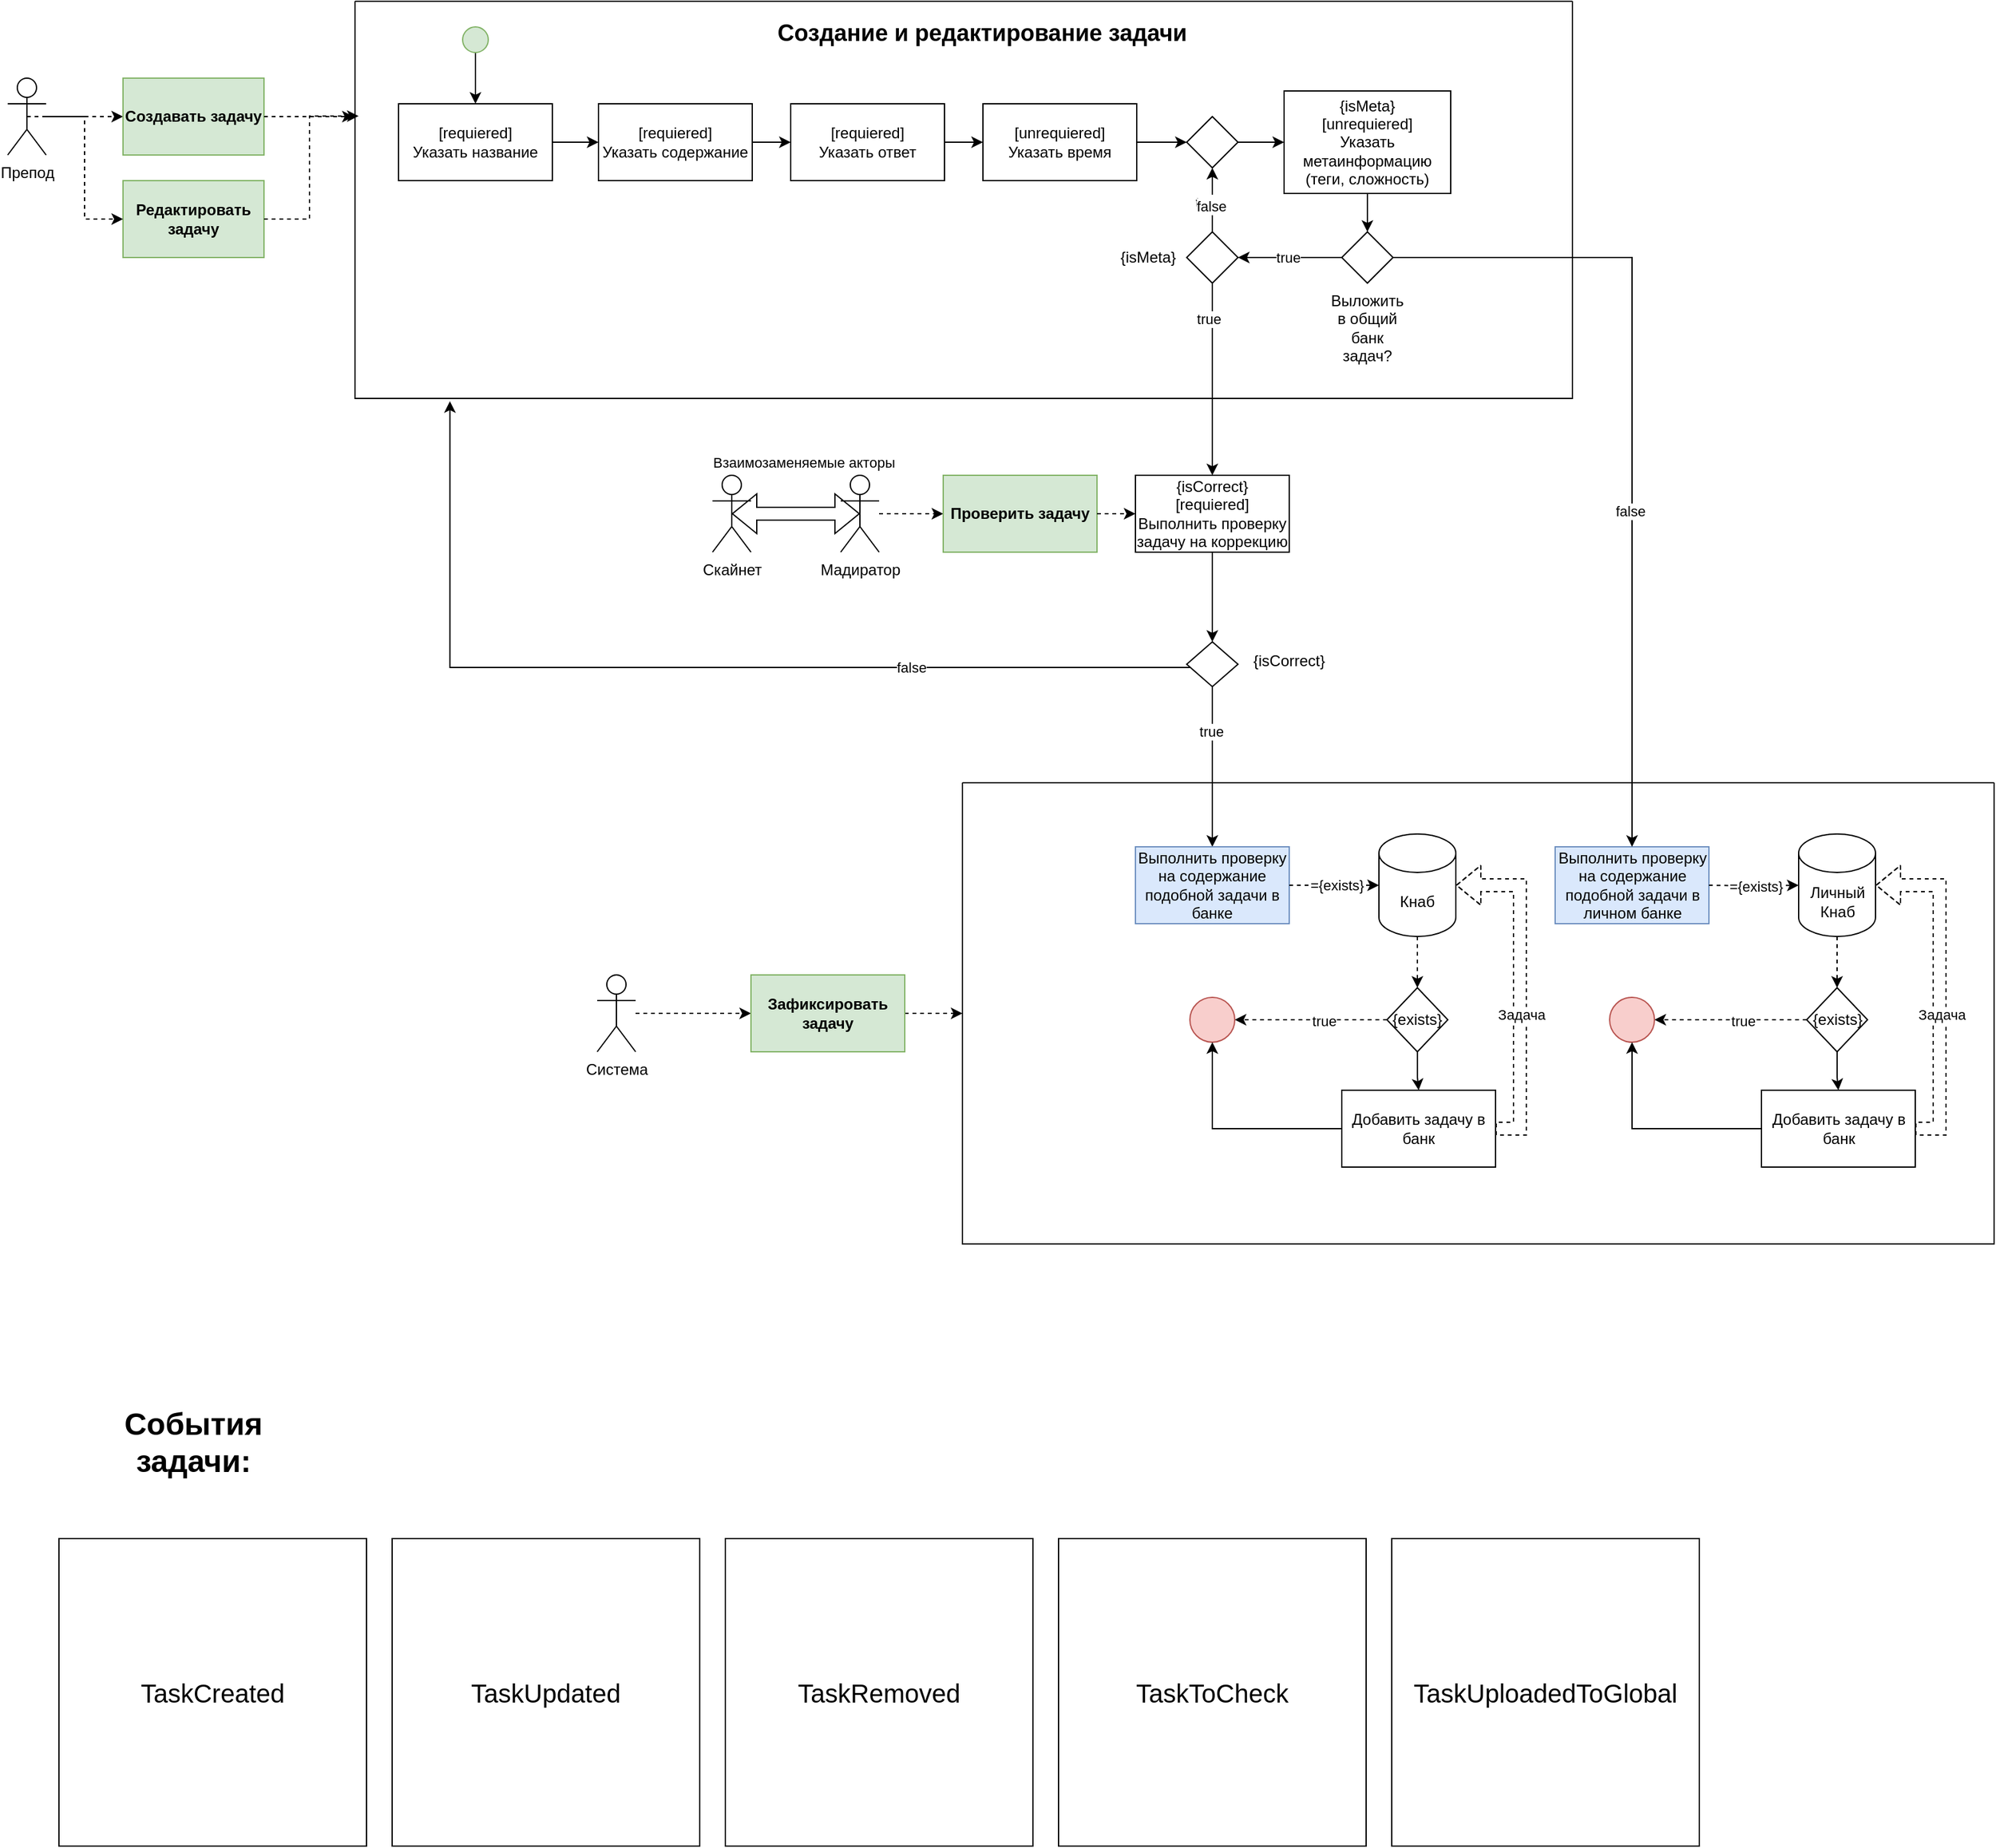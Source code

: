 <mxfile version="24.7.17">
  <diagram name="Страница — 1" id="dx9UHitfL7CGLRvb_oQa">
    <mxGraphModel dx="2607" dy="1424" grid="1" gridSize="10" guides="1" tooltips="1" connect="1" arrows="1" fold="1" page="1" pageScale="1" pageWidth="827" pageHeight="1169" math="0" shadow="0">
      <root>
        <mxCell id="0" />
        <mxCell id="1" parent="0" />
        <mxCell id="tVp4zjs1Q5-ZY6XvO2gA-8" style="edgeStyle=orthogonalEdgeStyle;rounded=0;orthogonalLoop=1;jettySize=auto;html=1;dashed=1;" edge="1" parent="1" source="tVp4zjs1Q5-ZY6XvO2gA-2" target="tVp4zjs1Q5-ZY6XvO2gA-7">
          <mxGeometry relative="1" as="geometry" />
        </mxCell>
        <mxCell id="tVp4zjs1Q5-ZY6XvO2gA-2" value="Препод" style="shape=umlActor;verticalLabelPosition=bottom;verticalAlign=top;html=1;outlineConnect=0;" vertex="1" parent="1">
          <mxGeometry x="20" y="130" width="30" height="60" as="geometry" />
        </mxCell>
        <mxCell id="tVp4zjs1Q5-ZY6XvO2gA-7" value="Создавать задачу" style="rounded=0;whiteSpace=wrap;html=1;fillColor=#d5e8d4;strokeColor=#82b366;fontStyle=1" vertex="1" parent="1">
          <mxGeometry x="110" y="130" width="110" height="60" as="geometry" />
        </mxCell>
        <mxCell id="tVp4zjs1Q5-ZY6XvO2gA-9" value="" style="swimlane;startSize=0;" vertex="1" parent="1">
          <mxGeometry x="291" y="70" width="950" height="310" as="geometry" />
        </mxCell>
        <mxCell id="tVp4zjs1Q5-ZY6XvO2gA-16" style="edgeStyle=orthogonalEdgeStyle;rounded=0;orthogonalLoop=1;jettySize=auto;html=1;entryX=0;entryY=0.5;entryDx=0;entryDy=0;" edge="1" parent="tVp4zjs1Q5-ZY6XvO2gA-9" source="tVp4zjs1Q5-ZY6XvO2gA-11" target="tVp4zjs1Q5-ZY6XvO2gA-15">
          <mxGeometry relative="1" as="geometry" />
        </mxCell>
        <mxCell id="tVp4zjs1Q5-ZY6XvO2gA-11" value="&lt;div&gt;[requiered]&lt;/div&gt;Указать название" style="rounded=0;whiteSpace=wrap;html=1;" vertex="1" parent="tVp4zjs1Q5-ZY6XvO2gA-9">
          <mxGeometry x="34" y="80" width="120" height="60" as="geometry" />
        </mxCell>
        <mxCell id="tVp4zjs1Q5-ZY6XvO2gA-13" style="edgeStyle=orthogonalEdgeStyle;rounded=0;orthogonalLoop=1;jettySize=auto;html=1;entryX=0.5;entryY=0;entryDx=0;entryDy=0;" edge="1" parent="tVp4zjs1Q5-ZY6XvO2gA-9" source="tVp4zjs1Q5-ZY6XvO2gA-12" target="tVp4zjs1Q5-ZY6XvO2gA-11">
          <mxGeometry relative="1" as="geometry" />
        </mxCell>
        <mxCell id="tVp4zjs1Q5-ZY6XvO2gA-12" value="" style="ellipse;whiteSpace=wrap;html=1;aspect=fixed;fillColor=#d5e8d4;strokeColor=#82b366;" vertex="1" parent="tVp4zjs1Q5-ZY6XvO2gA-9">
          <mxGeometry x="84" y="20" width="20" height="20" as="geometry" />
        </mxCell>
        <mxCell id="tVp4zjs1Q5-ZY6XvO2gA-18" style="edgeStyle=orthogonalEdgeStyle;rounded=0;orthogonalLoop=1;jettySize=auto;html=1;entryX=0;entryY=0.5;entryDx=0;entryDy=0;" edge="1" parent="tVp4zjs1Q5-ZY6XvO2gA-9" source="tVp4zjs1Q5-ZY6XvO2gA-15" target="tVp4zjs1Q5-ZY6XvO2gA-17">
          <mxGeometry relative="1" as="geometry" />
        </mxCell>
        <mxCell id="tVp4zjs1Q5-ZY6XvO2gA-15" value="&lt;div&gt;[requiered]&lt;/div&gt;Указать содержание" style="rounded=0;whiteSpace=wrap;html=1;" vertex="1" parent="tVp4zjs1Q5-ZY6XvO2gA-9">
          <mxGeometry x="190" y="80" width="120" height="60" as="geometry" />
        </mxCell>
        <mxCell id="tVp4zjs1Q5-ZY6XvO2gA-17" value="&lt;div&gt;[requiered]&lt;/div&gt;Указать ответ" style="rounded=0;whiteSpace=wrap;html=1;" vertex="1" parent="tVp4zjs1Q5-ZY6XvO2gA-9">
          <mxGeometry x="340" y="80" width="120" height="60" as="geometry" />
        </mxCell>
        <mxCell id="tVp4zjs1Q5-ZY6XvO2gA-27" style="edgeStyle=orthogonalEdgeStyle;rounded=0;orthogonalLoop=1;jettySize=auto;html=1;entryX=0.5;entryY=0;entryDx=0;entryDy=0;" edge="1" parent="tVp4zjs1Q5-ZY6XvO2gA-9" source="tVp4zjs1Q5-ZY6XvO2gA-22" target="tVp4zjs1Q5-ZY6XvO2gA-26">
          <mxGeometry relative="1" as="geometry" />
        </mxCell>
        <mxCell id="tVp4zjs1Q5-ZY6XvO2gA-22" value="&lt;div&gt;{isMeta}&lt;br&gt;[unrequiered]&lt;/div&gt;Указать метаинформацию (теги, сложность)" style="rounded=0;whiteSpace=wrap;html=1;" vertex="1" parent="tVp4zjs1Q5-ZY6XvO2gA-9">
          <mxGeometry x="725" y="70" width="130" height="80" as="geometry" />
        </mxCell>
        <mxCell id="tVp4zjs1Q5-ZY6XvO2gA-38" style="edgeStyle=orthogonalEdgeStyle;rounded=0;orthogonalLoop=1;jettySize=auto;html=1;entryX=0;entryY=0.5;entryDx=0;entryDy=0;" edge="1" parent="tVp4zjs1Q5-ZY6XvO2gA-9" source="tVp4zjs1Q5-ZY6XvO2gA-23" target="tVp4zjs1Q5-ZY6XvO2gA-31">
          <mxGeometry relative="1" as="geometry" />
        </mxCell>
        <mxCell id="tVp4zjs1Q5-ZY6XvO2gA-23" value="&lt;div&gt;[unrequiered]&lt;/div&gt;Указать время" style="rounded=0;whiteSpace=wrap;html=1;" vertex="1" parent="tVp4zjs1Q5-ZY6XvO2gA-9">
          <mxGeometry x="490" y="80" width="120" height="60" as="geometry" />
        </mxCell>
        <mxCell id="tVp4zjs1Q5-ZY6XvO2gA-24" value="" style="endArrow=classic;html=1;rounded=0;exitX=1;exitY=0.5;exitDx=0;exitDy=0;entryX=0;entryY=0.5;entryDx=0;entryDy=0;" edge="1" parent="tVp4zjs1Q5-ZY6XvO2gA-9" source="tVp4zjs1Q5-ZY6XvO2gA-17" target="tVp4zjs1Q5-ZY6XvO2gA-23">
          <mxGeometry width="50" height="50" relative="1" as="geometry">
            <mxPoint x="510" y="200" as="sourcePoint" />
            <mxPoint x="560" y="150" as="targetPoint" />
          </mxGeometry>
        </mxCell>
        <mxCell id="tVp4zjs1Q5-ZY6XvO2gA-34" style="edgeStyle=orthogonalEdgeStyle;rounded=0;orthogonalLoop=1;jettySize=auto;html=1;entryX=1;entryY=0.5;entryDx=0;entryDy=0;" edge="1" parent="tVp4zjs1Q5-ZY6XvO2gA-9" source="tVp4zjs1Q5-ZY6XvO2gA-26" target="tVp4zjs1Q5-ZY6XvO2gA-29">
          <mxGeometry relative="1" as="geometry" />
        </mxCell>
        <mxCell id="tVp4zjs1Q5-ZY6XvO2gA-37" value="true" style="edgeLabel;html=1;align=center;verticalAlign=middle;resizable=0;points=[];" vertex="1" connectable="0" parent="tVp4zjs1Q5-ZY6XvO2gA-34">
          <mxGeometry x="0.037" relative="1" as="geometry">
            <mxPoint as="offset" />
          </mxGeometry>
        </mxCell>
        <mxCell id="tVp4zjs1Q5-ZY6XvO2gA-26" value="" style="rhombus;whiteSpace=wrap;html=1;" vertex="1" parent="tVp4zjs1Q5-ZY6XvO2gA-9">
          <mxGeometry x="770" y="180" width="40" height="40" as="geometry" />
        </mxCell>
        <mxCell id="tVp4zjs1Q5-ZY6XvO2gA-28" value="Выложить в общий банк задач?" style="text;html=1;align=center;verticalAlign=middle;whiteSpace=wrap;rounded=0;" vertex="1" parent="tVp4zjs1Q5-ZY6XvO2gA-9">
          <mxGeometry x="760" y="240" width="60" height="30" as="geometry" />
        </mxCell>
        <mxCell id="tVp4zjs1Q5-ZY6XvO2gA-33" style="edgeStyle=orthogonalEdgeStyle;rounded=0;orthogonalLoop=1;jettySize=auto;html=1;entryX=0.5;entryY=1;entryDx=0;entryDy=0;" edge="1" parent="tVp4zjs1Q5-ZY6XvO2gA-9" source="tVp4zjs1Q5-ZY6XvO2gA-29" target="tVp4zjs1Q5-ZY6XvO2gA-31">
          <mxGeometry relative="1" as="geometry" />
        </mxCell>
        <mxCell id="tVp4zjs1Q5-ZY6XvO2gA-35" value="true" style="edgeLabel;html=1;align=center;verticalAlign=middle;resizable=0;points=[];" vertex="1" connectable="0" parent="tVp4zjs1Q5-ZY6XvO2gA-33">
          <mxGeometry x="-0.067" y="4" relative="1" as="geometry">
            <mxPoint as="offset" />
          </mxGeometry>
        </mxCell>
        <mxCell id="tVp4zjs1Q5-ZY6XvO2gA-36" value="false" style="edgeLabel;html=1;align=center;verticalAlign=middle;resizable=0;points=[];" vertex="1" connectable="0" parent="tVp4zjs1Q5-ZY6XvO2gA-33">
          <mxGeometry x="-0.2" y="1" relative="1" as="geometry">
            <mxPoint as="offset" />
          </mxGeometry>
        </mxCell>
        <mxCell id="tVp4zjs1Q5-ZY6XvO2gA-29" value="" style="rhombus;whiteSpace=wrap;html=1;" vertex="1" parent="tVp4zjs1Q5-ZY6XvO2gA-9">
          <mxGeometry x="649" y="180" width="40" height="40" as="geometry" />
        </mxCell>
        <mxCell id="tVp4zjs1Q5-ZY6XvO2gA-30" value="{isMeta}" style="text;html=1;align=center;verticalAlign=middle;whiteSpace=wrap;rounded=0;" vertex="1" parent="tVp4zjs1Q5-ZY6XvO2gA-9">
          <mxGeometry x="589" y="185" width="60" height="30" as="geometry" />
        </mxCell>
        <mxCell id="tVp4zjs1Q5-ZY6XvO2gA-39" style="edgeStyle=orthogonalEdgeStyle;rounded=0;orthogonalLoop=1;jettySize=auto;html=1;entryX=0;entryY=0.5;entryDx=0;entryDy=0;" edge="1" parent="tVp4zjs1Q5-ZY6XvO2gA-9" source="tVp4zjs1Q5-ZY6XvO2gA-31" target="tVp4zjs1Q5-ZY6XvO2gA-22">
          <mxGeometry relative="1" as="geometry" />
        </mxCell>
        <mxCell id="tVp4zjs1Q5-ZY6XvO2gA-31" value="" style="rhombus;whiteSpace=wrap;html=1;" vertex="1" parent="tVp4zjs1Q5-ZY6XvO2gA-9">
          <mxGeometry x="649" y="90" width="40" height="40" as="geometry" />
        </mxCell>
        <mxCell id="tVp4zjs1Q5-ZY6XvO2gA-72" value="Создание и редактирование задачи" style="text;html=1;align=center;verticalAlign=middle;whiteSpace=wrap;rounded=0;fontStyle=1;fontSize=18;" vertex="1" parent="tVp4zjs1Q5-ZY6XvO2gA-9">
          <mxGeometry x="279" y="10" width="421" height="30" as="geometry" />
        </mxCell>
        <mxCell id="tVp4zjs1Q5-ZY6XvO2gA-10" style="edgeStyle=orthogonalEdgeStyle;rounded=0;orthogonalLoop=1;jettySize=auto;html=1;dashed=1;" edge="1" parent="1" source="tVp4zjs1Q5-ZY6XvO2gA-7">
          <mxGeometry relative="1" as="geometry">
            <mxPoint x="290" y="160" as="targetPoint" />
          </mxGeometry>
        </mxCell>
        <mxCell id="tVp4zjs1Q5-ZY6XvO2gA-48" style="edgeStyle=orthogonalEdgeStyle;rounded=0;orthogonalLoop=1;jettySize=auto;html=1;dashed=1;" edge="1" parent="1" source="tVp4zjs1Q5-ZY6XvO2gA-41" target="tVp4zjs1Q5-ZY6XvO2gA-47">
          <mxGeometry relative="1" as="geometry" />
        </mxCell>
        <mxCell id="tVp4zjs1Q5-ZY6XvO2gA-41" value="Мадиратор" style="shape=umlActor;verticalLabelPosition=bottom;verticalAlign=top;html=1;outlineConnect=0;" vertex="1" parent="1">
          <mxGeometry x="670" y="440" width="30" height="60" as="geometry" />
        </mxCell>
        <mxCell id="tVp4zjs1Q5-ZY6XvO2gA-47" value="Проверить задачу" style="rounded=0;whiteSpace=wrap;html=1;fillColor=#d5e8d4;strokeColor=#82b366;fontStyle=1" vertex="1" parent="1">
          <mxGeometry x="750" y="440" width="120" height="60" as="geometry" />
        </mxCell>
        <mxCell id="tVp4zjs1Q5-ZY6XvO2gA-66" style="edgeStyle=orthogonalEdgeStyle;rounded=0;orthogonalLoop=1;jettySize=auto;html=1;entryX=0.5;entryY=0;entryDx=0;entryDy=0;" edge="1" parent="1" source="tVp4zjs1Q5-ZY6XvO2gA-49" target="tVp4zjs1Q5-ZY6XvO2gA-64">
          <mxGeometry relative="1" as="geometry" />
        </mxCell>
        <mxCell id="tVp4zjs1Q5-ZY6XvO2gA-49" value="{isCorrect}&lt;div&gt;[requiered]&lt;/div&gt;&lt;div&gt;Выполнить проверку задачу на коррекцию&lt;/div&gt;" style="rounded=0;whiteSpace=wrap;html=1;" vertex="1" parent="1">
          <mxGeometry x="900" y="440" width="120" height="60" as="geometry" />
        </mxCell>
        <mxCell id="tVp4zjs1Q5-ZY6XvO2gA-50" value="&lt;div&gt;Скайнет&lt;/div&gt;" style="shape=umlActor;verticalLabelPosition=bottom;verticalAlign=top;html=1;outlineConnect=0;" vertex="1" parent="1">
          <mxGeometry x="570" y="440" width="30" height="60" as="geometry" />
        </mxCell>
        <mxCell id="tVp4zjs1Q5-ZY6XvO2gA-57" value="" style="shape=flexArrow;endArrow=classic;startArrow=classic;html=1;rounded=0;exitX=0.5;exitY=0.5;exitDx=0;exitDy=0;exitPerimeter=0;entryX=0.5;entryY=0.5;entryDx=0;entryDy=0;entryPerimeter=0;" edge="1" parent="1" source="tVp4zjs1Q5-ZY6XvO2gA-50" target="tVp4zjs1Q5-ZY6XvO2gA-41">
          <mxGeometry width="100" height="100" relative="1" as="geometry">
            <mxPoint x="710" y="660" as="sourcePoint" />
            <mxPoint x="810" y="560" as="targetPoint" />
          </mxGeometry>
        </mxCell>
        <mxCell id="tVp4zjs1Q5-ZY6XvO2gA-58" value="Взаимозаменяемые акторы" style="edgeLabel;html=1;align=center;verticalAlign=middle;resizable=0;points=[];" vertex="1" connectable="0" parent="tVp4zjs1Q5-ZY6XvO2gA-57">
          <mxGeometry x="0.094" y="-6" relative="1" as="geometry">
            <mxPoint x="1" y="-46" as="offset" />
          </mxGeometry>
        </mxCell>
        <mxCell id="tVp4zjs1Q5-ZY6XvO2gA-59" style="edgeStyle=orthogonalEdgeStyle;rounded=0;orthogonalLoop=1;jettySize=auto;html=1;exitX=0.5;exitY=1;exitDx=0;exitDy=0;entryX=0.5;entryY=0;entryDx=0;entryDy=0;" edge="1" parent="1" source="tVp4zjs1Q5-ZY6XvO2gA-29" target="tVp4zjs1Q5-ZY6XvO2gA-49">
          <mxGeometry relative="1" as="geometry" />
        </mxCell>
        <mxCell id="tVp4zjs1Q5-ZY6XvO2gA-63" value="true" style="edgeLabel;html=1;align=center;verticalAlign=middle;resizable=0;points=[];" vertex="1" connectable="0" parent="tVp4zjs1Q5-ZY6XvO2gA-59">
          <mxGeometry x="-0.629" y="-3" relative="1" as="geometry">
            <mxPoint as="offset" />
          </mxGeometry>
        </mxCell>
        <mxCell id="tVp4zjs1Q5-ZY6XvO2gA-62" value="" style="endArrow=classic;html=1;rounded=0;exitX=1;exitY=0.5;exitDx=0;exitDy=0;dashed=1;" edge="1" parent="1" source="tVp4zjs1Q5-ZY6XvO2gA-47" target="tVp4zjs1Q5-ZY6XvO2gA-49">
          <mxGeometry width="50" height="50" relative="1" as="geometry">
            <mxPoint x="940" y="600" as="sourcePoint" />
            <mxPoint x="990" y="550" as="targetPoint" />
          </mxGeometry>
        </mxCell>
        <mxCell id="tVp4zjs1Q5-ZY6XvO2gA-88" style="edgeStyle=orthogonalEdgeStyle;rounded=0;orthogonalLoop=1;jettySize=auto;html=1;entryX=0.5;entryY=0;entryDx=0;entryDy=0;" edge="1" parent="1" source="tVp4zjs1Q5-ZY6XvO2gA-64" target="tVp4zjs1Q5-ZY6XvO2gA-86">
          <mxGeometry relative="1" as="geometry" />
        </mxCell>
        <mxCell id="tVp4zjs1Q5-ZY6XvO2gA-90" value="true" style="edgeLabel;html=1;align=center;verticalAlign=middle;resizable=0;points=[];" vertex="1" connectable="0" parent="tVp4zjs1Q5-ZY6XvO2gA-88">
          <mxGeometry x="-0.442" y="-1" relative="1" as="geometry">
            <mxPoint as="offset" />
          </mxGeometry>
        </mxCell>
        <mxCell id="tVp4zjs1Q5-ZY6XvO2gA-64" value="" style="rhombus;whiteSpace=wrap;html=1;" vertex="1" parent="1">
          <mxGeometry x="940" y="570" width="40" height="35" as="geometry" />
        </mxCell>
        <mxCell id="tVp4zjs1Q5-ZY6XvO2gA-65" value="{isCorrect}" style="text;html=1;align=center;verticalAlign=middle;whiteSpace=wrap;rounded=0;" vertex="1" parent="1">
          <mxGeometry x="990" y="570" width="60" height="30" as="geometry" />
        </mxCell>
        <mxCell id="tVp4zjs1Q5-ZY6XvO2gA-84" style="edgeStyle=orthogonalEdgeStyle;rounded=0;orthogonalLoop=1;jettySize=auto;html=1;entryX=0;entryY=0.5;entryDx=0;entryDy=0;dashed=1;" edge="1" parent="1" source="tVp4zjs1Q5-ZY6XvO2gA-67" target="tVp4zjs1Q5-ZY6XvO2gA-79">
          <mxGeometry relative="1" as="geometry" />
        </mxCell>
        <mxCell id="tVp4zjs1Q5-ZY6XvO2gA-67" value="Система" style="shape=umlActor;verticalLabelPosition=bottom;verticalAlign=top;html=1;outlineConnect=0;" vertex="1" parent="1">
          <mxGeometry x="480" y="830" width="30" height="60" as="geometry" />
        </mxCell>
        <mxCell id="tVp4zjs1Q5-ZY6XvO2gA-70" style="edgeStyle=orthogonalEdgeStyle;rounded=0;orthogonalLoop=1;jettySize=auto;html=1;entryX=0.078;entryY=1.007;entryDx=0;entryDy=0;entryPerimeter=0;" edge="1" parent="1" source="tVp4zjs1Q5-ZY6XvO2gA-64" target="tVp4zjs1Q5-ZY6XvO2gA-9">
          <mxGeometry relative="1" as="geometry">
            <Array as="points">
              <mxPoint x="365" y="590" />
            </Array>
          </mxGeometry>
        </mxCell>
        <mxCell id="tVp4zjs1Q5-ZY6XvO2gA-71" value="false" style="edgeLabel;html=1;align=center;verticalAlign=middle;resizable=0;points=[];" vertex="1" connectable="0" parent="tVp4zjs1Q5-ZY6XvO2gA-70">
          <mxGeometry x="-0.444" relative="1" as="geometry">
            <mxPoint as="offset" />
          </mxGeometry>
        </mxCell>
        <mxCell id="tVp4zjs1Q5-ZY6XvO2gA-73" value="Редактировать задачу" style="rounded=0;whiteSpace=wrap;html=1;fillColor=#d5e8d4;strokeColor=#82b366;fontStyle=1" vertex="1" parent="1">
          <mxGeometry x="110" y="210" width="110" height="60" as="geometry" />
        </mxCell>
        <mxCell id="tVp4zjs1Q5-ZY6XvO2gA-74" style="edgeStyle=orthogonalEdgeStyle;rounded=0;orthogonalLoop=1;jettySize=auto;html=1;dashed=1;exitX=0.5;exitY=0.5;exitDx=0;exitDy=0;exitPerimeter=0;entryX=0;entryY=0.5;entryDx=0;entryDy=0;" edge="1" parent="1" source="tVp4zjs1Q5-ZY6XvO2gA-2" target="tVp4zjs1Q5-ZY6XvO2gA-73">
          <mxGeometry relative="1" as="geometry">
            <mxPoint x="60" y="170" as="sourcePoint" />
            <mxPoint x="120" y="170" as="targetPoint" />
          </mxGeometry>
        </mxCell>
        <mxCell id="tVp4zjs1Q5-ZY6XvO2gA-75" style="edgeStyle=orthogonalEdgeStyle;rounded=0;orthogonalLoop=1;jettySize=auto;html=1;dashed=1;exitX=1;exitY=0.5;exitDx=0;exitDy=0;entryX=0.003;entryY=0.289;entryDx=0;entryDy=0;entryPerimeter=0;" edge="1" parent="1" source="tVp4zjs1Q5-ZY6XvO2gA-73" target="tVp4zjs1Q5-ZY6XvO2gA-9">
          <mxGeometry relative="1" as="geometry">
            <mxPoint x="70" y="180" as="sourcePoint" />
            <mxPoint x="130" y="180" as="targetPoint" />
          </mxGeometry>
        </mxCell>
        <mxCell id="tVp4zjs1Q5-ZY6XvO2gA-78" value="" style="swimlane;startSize=0;" vertex="1" parent="1">
          <mxGeometry x="765" y="680" width="805" height="360" as="geometry" />
        </mxCell>
        <mxCell id="tVp4zjs1Q5-ZY6XvO2gA-86" value="Выполнить проверку на содержание подобной задачи в банке" style="rounded=0;whiteSpace=wrap;html=1;fillColor=#dae8fc;strokeColor=#6c8ebf;" vertex="1" parent="tVp4zjs1Q5-ZY6XvO2gA-78">
          <mxGeometry x="135" y="50" width="120" height="60" as="geometry" />
        </mxCell>
        <mxCell id="tVp4zjs1Q5-ZY6XvO2gA-105" style="edgeStyle=orthogonalEdgeStyle;rounded=0;orthogonalLoop=1;jettySize=auto;html=1;entryX=0.5;entryY=0;entryDx=0;entryDy=0;dashed=1;" edge="1" parent="tVp4zjs1Q5-ZY6XvO2gA-78" source="tVp4zjs1Q5-ZY6XvO2gA-89" target="tVp4zjs1Q5-ZY6XvO2gA-104">
          <mxGeometry relative="1" as="geometry" />
        </mxCell>
        <mxCell id="tVp4zjs1Q5-ZY6XvO2gA-89" value="Кнаб" style="shape=cylinder3;whiteSpace=wrap;html=1;boundedLbl=1;backgroundOutline=1;size=15;" vertex="1" parent="tVp4zjs1Q5-ZY6XvO2gA-78">
          <mxGeometry x="325" y="40" width="60" height="80" as="geometry" />
        </mxCell>
        <mxCell id="tVp4zjs1Q5-ZY6XvO2gA-92" style="edgeStyle=orthogonalEdgeStyle;rounded=0;orthogonalLoop=1;jettySize=auto;html=1;entryX=0;entryY=0.5;entryDx=0;entryDy=0;entryPerimeter=0;dashed=1;" edge="1" parent="tVp4zjs1Q5-ZY6XvO2gA-78" source="tVp4zjs1Q5-ZY6XvO2gA-86" target="tVp4zjs1Q5-ZY6XvO2gA-89">
          <mxGeometry relative="1" as="geometry" />
        </mxCell>
        <mxCell id="tVp4zjs1Q5-ZY6XvO2gA-93" value="={exists}" style="edgeLabel;html=1;align=center;verticalAlign=middle;resizable=0;points=[];" vertex="1" connectable="0" parent="tVp4zjs1Q5-ZY6XvO2gA-92">
          <mxGeometry x="-0.271" y="1" relative="1" as="geometry">
            <mxPoint x="11" y="1" as="offset" />
          </mxGeometry>
        </mxCell>
        <mxCell id="tVp4zjs1Q5-ZY6XvO2gA-108" style="edgeStyle=orthogonalEdgeStyle;rounded=0;orthogonalLoop=1;jettySize=auto;html=1;entryX=1;entryY=0.5;entryDx=0;entryDy=0;dashed=1;" edge="1" parent="tVp4zjs1Q5-ZY6XvO2gA-78" source="tVp4zjs1Q5-ZY6XvO2gA-104" target="tVp4zjs1Q5-ZY6XvO2gA-106">
          <mxGeometry relative="1" as="geometry" />
        </mxCell>
        <mxCell id="tVp4zjs1Q5-ZY6XvO2gA-109" value="true" style="edgeLabel;html=1;align=center;verticalAlign=middle;resizable=0;points=[];" vertex="1" connectable="0" parent="tVp4zjs1Q5-ZY6XvO2gA-108">
          <mxGeometry x="-0.156" y="1" relative="1" as="geometry">
            <mxPoint as="offset" />
          </mxGeometry>
        </mxCell>
        <mxCell id="tVp4zjs1Q5-ZY6XvO2gA-111" style="edgeStyle=orthogonalEdgeStyle;rounded=0;orthogonalLoop=1;jettySize=auto;html=1;entryX=0.5;entryY=0;entryDx=0;entryDy=0;" edge="1" parent="tVp4zjs1Q5-ZY6XvO2gA-78" source="tVp4zjs1Q5-ZY6XvO2gA-104" target="tVp4zjs1Q5-ZY6XvO2gA-110">
          <mxGeometry relative="1" as="geometry" />
        </mxCell>
        <mxCell id="tVp4zjs1Q5-ZY6XvO2gA-104" value="{exists}" style="rhombus;whiteSpace=wrap;html=1;" vertex="1" parent="tVp4zjs1Q5-ZY6XvO2gA-78">
          <mxGeometry x="331.25" y="160" width="47.5" height="50" as="geometry" />
        </mxCell>
        <mxCell id="tVp4zjs1Q5-ZY6XvO2gA-106" value="" style="ellipse;whiteSpace=wrap;html=1;aspect=fixed;fillColor=#f8cecc;strokeColor=#b85450;" vertex="1" parent="tVp4zjs1Q5-ZY6XvO2gA-78">
          <mxGeometry x="177.5" y="167.5" width="35" height="35" as="geometry" />
        </mxCell>
        <mxCell id="tVp4zjs1Q5-ZY6XvO2gA-112" style="edgeStyle=orthogonalEdgeStyle;rounded=0;orthogonalLoop=1;jettySize=auto;html=1;entryX=0.5;entryY=1;entryDx=0;entryDy=0;" edge="1" parent="tVp4zjs1Q5-ZY6XvO2gA-78" source="tVp4zjs1Q5-ZY6XvO2gA-110" target="tVp4zjs1Q5-ZY6XvO2gA-106">
          <mxGeometry relative="1" as="geometry" />
        </mxCell>
        <mxCell id="tVp4zjs1Q5-ZY6XvO2gA-110" value="Добавить задачу в банк" style="rounded=0;whiteSpace=wrap;html=1;" vertex="1" parent="tVp4zjs1Q5-ZY6XvO2gA-78">
          <mxGeometry x="296" y="240" width="120" height="60" as="geometry" />
        </mxCell>
        <mxCell id="tVp4zjs1Q5-ZY6XvO2gA-113" style="edgeStyle=orthogonalEdgeStyle;rounded=0;orthogonalLoop=1;jettySize=auto;html=1;entryX=1;entryY=0.5;entryDx=0;entryDy=0;entryPerimeter=0;dashed=1;shape=flexArrow;" edge="1" parent="tVp4zjs1Q5-ZY6XvO2gA-78" source="tVp4zjs1Q5-ZY6XvO2gA-110" target="tVp4zjs1Q5-ZY6XvO2gA-89">
          <mxGeometry relative="1" as="geometry">
            <Array as="points">
              <mxPoint x="435" y="270" />
              <mxPoint x="435" y="80" />
            </Array>
          </mxGeometry>
        </mxCell>
        <mxCell id="tVp4zjs1Q5-ZY6XvO2gA-114" value="Задача" style="edgeLabel;html=1;align=center;verticalAlign=middle;resizable=0;points=[];" vertex="1" connectable="0" parent="tVp4zjs1Q5-ZY6XvO2gA-113">
          <mxGeometry x="-0.164" y="-1" relative="1" as="geometry">
            <mxPoint as="offset" />
          </mxGeometry>
        </mxCell>
        <mxCell id="tVp4zjs1Q5-ZY6XvO2gA-115" value="Выполнить проверку на содержание подобной задачи в личном банке" style="rounded=0;whiteSpace=wrap;html=1;fillColor=#dae8fc;strokeColor=#6c8ebf;" vertex="1" parent="tVp4zjs1Q5-ZY6XvO2gA-78">
          <mxGeometry x="462.5" y="50" width="120" height="60" as="geometry" />
        </mxCell>
        <mxCell id="tVp4zjs1Q5-ZY6XvO2gA-116" style="edgeStyle=orthogonalEdgeStyle;rounded=0;orthogonalLoop=1;jettySize=auto;html=1;entryX=0.5;entryY=0;entryDx=0;entryDy=0;dashed=1;" edge="1" parent="tVp4zjs1Q5-ZY6XvO2gA-78" source="tVp4zjs1Q5-ZY6XvO2gA-117" target="tVp4zjs1Q5-ZY6XvO2gA-123">
          <mxGeometry relative="1" as="geometry" />
        </mxCell>
        <mxCell id="tVp4zjs1Q5-ZY6XvO2gA-117" value="Личный Кнаб" style="shape=cylinder3;whiteSpace=wrap;html=1;boundedLbl=1;backgroundOutline=1;size=15;" vertex="1" parent="tVp4zjs1Q5-ZY6XvO2gA-78">
          <mxGeometry x="652.5" y="40" width="60" height="80" as="geometry" />
        </mxCell>
        <mxCell id="tVp4zjs1Q5-ZY6XvO2gA-118" style="edgeStyle=orthogonalEdgeStyle;rounded=0;orthogonalLoop=1;jettySize=auto;html=1;entryX=0;entryY=0.5;entryDx=0;entryDy=0;entryPerimeter=0;dashed=1;" edge="1" parent="tVp4zjs1Q5-ZY6XvO2gA-78" target="tVp4zjs1Q5-ZY6XvO2gA-117">
          <mxGeometry relative="1" as="geometry">
            <mxPoint x="582.5" y="80" as="sourcePoint" />
          </mxGeometry>
        </mxCell>
        <mxCell id="tVp4zjs1Q5-ZY6XvO2gA-119" value="={exists}" style="edgeLabel;html=1;align=center;verticalAlign=middle;resizable=0;points=[];" vertex="1" connectable="0" parent="tVp4zjs1Q5-ZY6XvO2gA-118">
          <mxGeometry x="-0.271" y="1" relative="1" as="geometry">
            <mxPoint x="11" y="1" as="offset" />
          </mxGeometry>
        </mxCell>
        <mxCell id="tVp4zjs1Q5-ZY6XvO2gA-120" style="edgeStyle=orthogonalEdgeStyle;rounded=0;orthogonalLoop=1;jettySize=auto;html=1;entryX=1;entryY=0.5;entryDx=0;entryDy=0;dashed=1;" edge="1" parent="tVp4zjs1Q5-ZY6XvO2gA-78" source="tVp4zjs1Q5-ZY6XvO2gA-123" target="tVp4zjs1Q5-ZY6XvO2gA-124">
          <mxGeometry relative="1" as="geometry" />
        </mxCell>
        <mxCell id="tVp4zjs1Q5-ZY6XvO2gA-121" value="true" style="edgeLabel;html=1;align=center;verticalAlign=middle;resizable=0;points=[];" vertex="1" connectable="0" parent="tVp4zjs1Q5-ZY6XvO2gA-120">
          <mxGeometry x="-0.156" y="1" relative="1" as="geometry">
            <mxPoint as="offset" />
          </mxGeometry>
        </mxCell>
        <mxCell id="tVp4zjs1Q5-ZY6XvO2gA-122" style="edgeStyle=orthogonalEdgeStyle;rounded=0;orthogonalLoop=1;jettySize=auto;html=1;entryX=0.5;entryY=0;entryDx=0;entryDy=0;" edge="1" parent="tVp4zjs1Q5-ZY6XvO2gA-78" source="tVp4zjs1Q5-ZY6XvO2gA-123" target="tVp4zjs1Q5-ZY6XvO2gA-126">
          <mxGeometry relative="1" as="geometry" />
        </mxCell>
        <mxCell id="tVp4zjs1Q5-ZY6XvO2gA-123" value="{exists}" style="rhombus;whiteSpace=wrap;html=1;" vertex="1" parent="tVp4zjs1Q5-ZY6XvO2gA-78">
          <mxGeometry x="658.75" y="160" width="47.5" height="50" as="geometry" />
        </mxCell>
        <mxCell id="tVp4zjs1Q5-ZY6XvO2gA-124" value="" style="ellipse;whiteSpace=wrap;html=1;aspect=fixed;fillColor=#f8cecc;strokeColor=#b85450;" vertex="1" parent="tVp4zjs1Q5-ZY6XvO2gA-78">
          <mxGeometry x="505" y="167.5" width="35" height="35" as="geometry" />
        </mxCell>
        <mxCell id="tVp4zjs1Q5-ZY6XvO2gA-125" style="edgeStyle=orthogonalEdgeStyle;rounded=0;orthogonalLoop=1;jettySize=auto;html=1;entryX=0.5;entryY=1;entryDx=0;entryDy=0;" edge="1" parent="tVp4zjs1Q5-ZY6XvO2gA-78" source="tVp4zjs1Q5-ZY6XvO2gA-126" target="tVp4zjs1Q5-ZY6XvO2gA-124">
          <mxGeometry relative="1" as="geometry" />
        </mxCell>
        <mxCell id="tVp4zjs1Q5-ZY6XvO2gA-126" value="Добавить задачу в банк" style="rounded=0;whiteSpace=wrap;html=1;" vertex="1" parent="tVp4zjs1Q5-ZY6XvO2gA-78">
          <mxGeometry x="623.5" y="240" width="120" height="60" as="geometry" />
        </mxCell>
        <mxCell id="tVp4zjs1Q5-ZY6XvO2gA-127" style="edgeStyle=orthogonalEdgeStyle;rounded=0;orthogonalLoop=1;jettySize=auto;html=1;entryX=1;entryY=0.5;entryDx=0;entryDy=0;entryPerimeter=0;dashed=1;shape=flexArrow;" edge="1" parent="tVp4zjs1Q5-ZY6XvO2gA-78" source="tVp4zjs1Q5-ZY6XvO2gA-126" target="tVp4zjs1Q5-ZY6XvO2gA-117">
          <mxGeometry relative="1" as="geometry">
            <Array as="points">
              <mxPoint x="762.5" y="270" />
              <mxPoint x="762.5" y="80" />
            </Array>
          </mxGeometry>
        </mxCell>
        <mxCell id="tVp4zjs1Q5-ZY6XvO2gA-128" value="Задача" style="edgeLabel;html=1;align=center;verticalAlign=middle;resizable=0;points=[];" vertex="1" connectable="0" parent="tVp4zjs1Q5-ZY6XvO2gA-127">
          <mxGeometry x="-0.164" y="-1" relative="1" as="geometry">
            <mxPoint as="offset" />
          </mxGeometry>
        </mxCell>
        <mxCell id="tVp4zjs1Q5-ZY6XvO2gA-85" style="edgeStyle=orthogonalEdgeStyle;rounded=0;orthogonalLoop=1;jettySize=auto;html=1;entryX=0;entryY=0.5;entryDx=0;entryDy=0;dashed=1;" edge="1" parent="1" source="tVp4zjs1Q5-ZY6XvO2gA-79" target="tVp4zjs1Q5-ZY6XvO2gA-78">
          <mxGeometry relative="1" as="geometry" />
        </mxCell>
        <mxCell id="tVp4zjs1Q5-ZY6XvO2gA-79" value="Зафиксировать задачу" style="rounded=0;whiteSpace=wrap;html=1;fillColor=#d5e8d4;strokeColor=#82b366;fontStyle=1" vertex="1" parent="1">
          <mxGeometry x="600" y="830" width="120" height="60" as="geometry" />
        </mxCell>
        <mxCell id="tVp4zjs1Q5-ZY6XvO2gA-129" style="edgeStyle=orthogonalEdgeStyle;rounded=0;orthogonalLoop=1;jettySize=auto;html=1;entryX=0.5;entryY=0;entryDx=0;entryDy=0;" edge="1" parent="1" source="tVp4zjs1Q5-ZY6XvO2gA-26" target="tVp4zjs1Q5-ZY6XvO2gA-115">
          <mxGeometry relative="1" as="geometry" />
        </mxCell>
        <mxCell id="tVp4zjs1Q5-ZY6XvO2gA-130" value="false" style="edgeLabel;html=1;align=center;verticalAlign=middle;resizable=0;points=[];" vertex="1" connectable="0" parent="tVp4zjs1Q5-ZY6XvO2gA-129">
          <mxGeometry x="0.189" y="-2" relative="1" as="geometry">
            <mxPoint as="offset" />
          </mxGeometry>
        </mxCell>
        <mxCell id="tVp4zjs1Q5-ZY6XvO2gA-131" value="&lt;font style=&quot;font-size: 20px;&quot;&gt;TaskCreated&lt;br&gt;&lt;/font&gt;" style="whiteSpace=wrap;html=1;aspect=fixed;" vertex="1" parent="1">
          <mxGeometry x="60" y="1270" width="240" height="240" as="geometry" />
        </mxCell>
        <mxCell id="tVp4zjs1Q5-ZY6XvO2gA-132" value="&lt;b&gt;&lt;font style=&quot;font-size: 24px;&quot;&gt;События задачи:&lt;/font&gt;&lt;/b&gt;&lt;div&gt;&lt;b&gt;&lt;font style=&quot;font-size: 24px;&quot;&gt;&lt;br&gt;&lt;/font&gt;&lt;/b&gt;&lt;/div&gt;" style="text;html=1;align=center;verticalAlign=middle;whiteSpace=wrap;rounded=0;" vertex="1" parent="1">
          <mxGeometry x="105" y="1190" width="120" height="40" as="geometry" />
        </mxCell>
        <mxCell id="tVp4zjs1Q5-ZY6XvO2gA-134" value="&lt;font style=&quot;font-size: 20px;&quot;&gt;TaskUpdated&lt;/font&gt;" style="whiteSpace=wrap;html=1;aspect=fixed;" vertex="1" parent="1">
          <mxGeometry x="320" y="1270" width="240" height="240" as="geometry" />
        </mxCell>
        <mxCell id="tVp4zjs1Q5-ZY6XvO2gA-135" value="&lt;font style=&quot;font-size: 20px;&quot;&gt;TaskRemoved&lt;/font&gt;" style="whiteSpace=wrap;html=1;aspect=fixed;" vertex="1" parent="1">
          <mxGeometry x="580" y="1270" width="240" height="240" as="geometry" />
        </mxCell>
        <mxCell id="tVp4zjs1Q5-ZY6XvO2gA-136" value="&lt;font style=&quot;font-size: 20px;&quot;&gt;TaskToCheck&lt;/font&gt;" style="whiteSpace=wrap;html=1;aspect=fixed;" vertex="1" parent="1">
          <mxGeometry x="840" y="1270" width="240" height="240" as="geometry" />
        </mxCell>
        <mxCell id="tVp4zjs1Q5-ZY6XvO2gA-137" value="&lt;font style=&quot;font-size: 20px;&quot;&gt;TaskUploadedToGlobal&lt;/font&gt;" style="whiteSpace=wrap;html=1;aspect=fixed;" vertex="1" parent="1">
          <mxGeometry x="1100" y="1270" width="240" height="240" as="geometry" />
        </mxCell>
      </root>
    </mxGraphModel>
  </diagram>
</mxfile>
